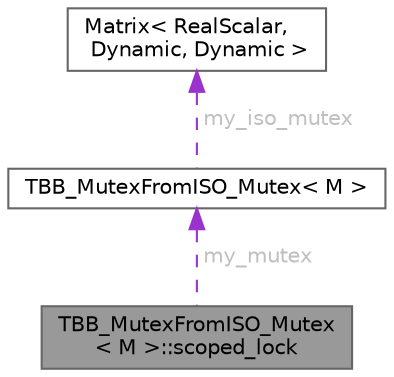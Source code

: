 digraph "TBB_MutexFromISO_Mutex&lt; M &gt;::scoped_lock"
{
 // LATEX_PDF_SIZE
  bgcolor="transparent";
  edge [fontname=Helvetica,fontsize=10,labelfontname=Helvetica,labelfontsize=10];
  node [fontname=Helvetica,fontsize=10,shape=box,height=0.2,width=0.4];
  Node1 [id="Node000001",label="TBB_MutexFromISO_Mutex\l\< M \>::scoped_lock",height=0.2,width=0.4,color="gray40", fillcolor="grey60", style="filled", fontcolor="black",tooltip=" "];
  Node2 -> Node1 [id="edge1_Node000001_Node000002",dir="back",color="darkorchid3",style="dashed",tooltip=" ",label=" my_mutex",fontcolor="grey" ];
  Node2 [id="Node000002",label="TBB_MutexFromISO_Mutex\< M \>",height=0.2,width=0.4,color="gray40", fillcolor="white", style="filled",URL="$class_t_b_b___mutex_from_i_s_o___mutex.html",tooltip="Adaptor for using ISO C++0x style mutex as a TBB-style mutex."];
  Node3 -> Node2 [id="edge2_Node000002_Node000003",dir="back",color="darkorchid3",style="dashed",tooltip=" ",label=" my_iso_mutex",fontcolor="grey" ];
  Node3 [id="Node000003",label="Matrix\< RealScalar,\l Dynamic, Dynamic \>",height=0.2,width=0.4,color="gray40", fillcolor="white", style="filled",URL="$class_matrix.html",tooltip=" "];
}
